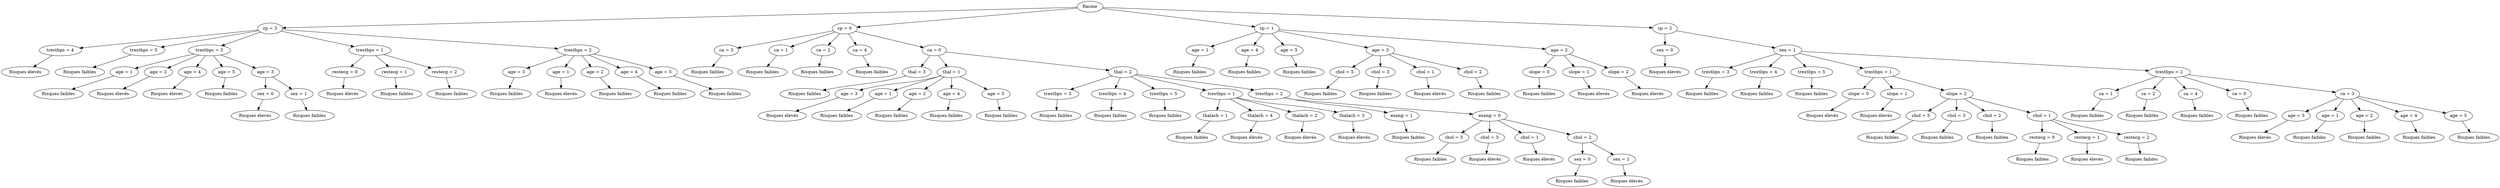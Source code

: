 digraph tree {
    "0x1e737498208" [label="Racine"];
    "0x1e73749b4c8" [label="cp = 3"];
    "0x1e73749b548" [label="trestbps = 4"];
    "0x1e7374a8088" [label="Risques élevés"];
    "0x1e73749b5c8" [label="trestbps = 5"];
    "0x1e7374a8148" [label="Risques faibles"];
    "0x1e73749be88" [label="trestbps = 3"];
    "0x1e73749bf48" [label="age = 1"];
    "0x1e7374a8a08" [label="Risques faibles"];
    "0x1e73749d048" [label="age = 2"];
    "0x1e7374a8b08" [label="Risques élevés"];
    "0x1e73749d108" [label="age = 4"];
    "0x1e7374a8bc8" [label="Risques élevés"];
    "0x1e73749d1c8" [label="age = 5"];
    "0x1e7374a8c88" [label="Risques faibles"];
    "0x1e7374a0688" [label="age = 3"];
    "0x1e7374a0788" [label="sex = 0"];
    "0x1e7374a7f88" [label="Risques élevés"];
    "0x1e7374a0888" [label="sex = 1"];
    "0x1e7374ac088" [label="Risques faibles"];
    "0x1e73749d248" [label="trestbps = 1"];
    "0x1e73749d308" [label="restecg = 0"];
    "0x1e7374a8d88" [label="Risques élevés"];
    "0x1e73749d3c8" [label="restecg = 1"];
    "0x1e7374a8e48" [label="Risques faibles"];
    "0x1e73749d488" [label="restecg = 2"];
    "0x1e7374a8f48" [label="Risques faibles"];
    "0x1e73749d508" [label="trestbps = 2"];
    "0x1e73749d608" [label="age = 3"];
    "0x1e7374a7088" [label="Risques faibles"];
    "0x1e73749d6c8" [label="age = 1"];
    "0x1e7374a7188" [label="Risques élevés"];
    "0x1e73749d788" [label="age = 2"];
    "0x1e7374a7248" [label="Risques faibles"];
    "0x1e73749d848" [label="age = 4"];
    "0x1e7374a7348" [label="Risques faibles"];
    "0x1e73749d908" [label="age = 5"];
    "0x1e7374a7448" [label="Risques faibles"];
    "0x1e73749b688" [label="cp = 0"];
    "0x1e73749b748" [label="ca = 3"];
    "0x1e7374a8248" [label="Risques faibles"];
    "0x1e73749b808" [label="ca = 1"];
    "0x1e7374a8348" [label="Risques faibles"];
    "0x1e73749b8c8" [label="ca = 2"];
    "0x1e7374a8448" [label="Risques faibles"];
    "0x1e73749b988" [label="ca = 4"];
    "0x1e7374a8548" [label="Risques faibles"];
    "0x1e73749da08" [label="ca = 0"];
    "0x1e73749db08" [label="thal = 3"];
    "0x1e7374a7548" [label="Risques faibles"];
    "0x1e7374a0948" [label="thal = 1"];
    "0x1e7374a0a08" [label="age = 3"];
    "0x1e7374ac188" [label="Risques élevés"];
    "0x1e7374a0b08" [label="age = 1"];
    "0x1e7374ac248" [label="Risques faibles"];
    "0x1e7374a0bc8" [label="age = 2"];
    "0x1e7374ac348" [label="Risques faibles"];
    "0x1e7374a0c88" [label="age = 4"];
    "0x1e7374ac448" [label="Risques faibles"];
    "0x1e7374a0d48" [label="age = 5"];
    "0x1e7374ac548" [label="Risques faibles"];
    "0x1e7374a0e48" [label="thal = 2"];
    "0x1e7374a0f08" [label="trestbps = 3"];
    "0x1e7374ac648" [label="Risques faibles"];
    "0x1e7374a2048" [label="trestbps = 4"];
    "0x1e7374ac748" [label="Risques faibles"];
    "0x1e7374a2108" [label="trestbps = 5"];
    "0x1e7374ac848" [label="Risques faibles"];
    "0x1e7374a2888" [label="trestbps = 1"];
    "0x1e7374a2948" [label="thalach = 1"];
    "0x1e7374acec8" [label="Risques faibles"];
    "0x1e7374a2a48" [label="thalach = 4"];
    "0x1e7374acfc8" [label="Risques élevés"];
    "0x1e7374a2b08" [label="thalach = 2"];
    "0x1e7374af0c8" [label="Risques élevés"];
    "0x1e7374a2bc8" [label="thalach = 3"];
    "0x1e7374af188" [label="Risques élevés"];
    "0x1e7374a2c88" [label="trestbps = 2"];
    "0x1e7374a2d88" [label="exang = 1"];
    "0x1e7374af248" [label="Risques faibles"];
    "0x1e7374a5748" [label="exang = 0"];
    "0x1e7374a5808" [label="chol = 5"];
    "0x1e7374afb08" [label="Risques faibles"];
    "0x1e7374a5908" [label="chol = 3"];
    "0x1e7374afc08" [label="Risques élevés"];
    "0x1e7374a59c8" [label="chol = 1"];
    "0x1e7374afcc8" [label="Risques élevés"];
    "0x1e7374a5dc8" [label="chol = 2"];
    "0x1e7374a5e88" [label="sex = 0"];
    "0x1e7374b0088" [label="Risques faibles"];
    "0x1e7374a5f88" [label="sex = 1"];
    "0x1e7374b0188" [label="Risques élevés"];
    "0x1e73749ba48" [label="cp = 1"];
    "0x1e73749bb08" [label="age = 1"];
    "0x1e7374a8648" [label="Risques faibles"];
    "0x1e73749bbc8" [label="age = 4"];
    "0x1e7374a8748" [label="Risques faibles"];
    "0x1e73749bc88" [label="age = 5"];
    "0x1e7374a8848" [label="Risques faibles"];
    "0x1e73749dbc8" [label="age = 3"];
    "0x1e73749dc88" [label="chol = 5"];
    "0x1e7374a7648" [label="Risques faibles"];
    "0x1e73749dd48" [label="chol = 3"];
    "0x1e7374a7748" [label="Risques faibles"];
    "0x1e73749de08" [label="chol = 1"];
    "0x1e7374a7848" [label="Risques élevés"];
    "0x1e73749dec8" [label="chol = 2"];
    "0x1e7374a7908" [label="Risques faibles"];
    "0x1e73749df88" [label="age = 2"];
    "0x1e7374a00c8" [label="slope = 0"];
    "0x1e7374a7a08" [label="Risques faibles"];
    "0x1e7374a01c8" [label="slope = 1"];
    "0x1e7374a7b08" [label="Risques élevés"];
    "0x1e7374a0288" [label="slope = 2"];
    "0x1e7374a7bc8" [label="Risques élevés"];
    "0x1e73749bd48" [label="cp = 2"];
    "0x1e73749be08" [label="sex = 0"];
    "0x1e7374a8948" [label="Risques élevés"];
    "0x1e7374a0348" [label="sex = 1"];
    "0x1e7374a0408" [label="trestbps = 3"];
    "0x1e7374a7c88" [label="Risques faibles"];
    "0x1e7374a0508" [label="trestbps = 4"];
    "0x1e7374a7d88" [label="Risques faibles"];
    "0x1e7374a05c8" [label="trestbps = 5"];
    "0x1e7374a7e88" [label="Risques faibles"];
    "0x1e7374a21c8" [label="trestbps = 1"];
    "0x1e7374a2288" [label="slope = 0"];
    "0x1e7374ac948" [label="Risques élevés"];
    "0x1e7374a2388" [label="slope = 1"];
    "0x1e7374aca08" [label="Risques élevés"];
    "0x1e7374a2e88" [label="slope = 2"];
    "0x1e7374a2f48" [label="chol = 5"];
    "0x1e7374af348" [label="Risques faibles"];
    "0x1e7374a5088" [label="chol = 3"];
    "0x1e7374af448" [label="Risques faibles"];
    "0x1e7374a5148" [label="chol = 2"];
    "0x1e7374af548" [label="Risques faibles"];
    "0x1e7374a5a88" [label="chol = 1"];
    "0x1e7374a5b48" [label="restecg = 0"];
    "0x1e7374afd88" [label="Risques faibles"];
    "0x1e7374a5c48" [label="restecg = 1"];
    "0x1e7374afe88" [label="Risques élevés"];
    "0x1e7374a5d08" [label="restecg = 2"];
    "0x1e7374aff48" [label="Risques faibles"];
    "0x1e7374a2448" [label="trestbps = 2"];
    "0x1e7374a2548" [label="ca = 1"];
    "0x1e7374acac8" [label="Risques faibles"];
    "0x1e7374a2648" [label="ca = 2"];
    "0x1e7374acbc8" [label="Risques faibles"];
    "0x1e7374a2708" [label="ca = 4"];
    "0x1e7374accc8" [label="Risques faibles"];
    "0x1e7374a27c8" [label="ca = 0"];
    "0x1e7374acdc8" [label="Risques faibles"];
    "0x1e7374a5208" [label="ca = 3"];
    "0x1e7374a5308" [label="age = 3"];
    "0x1e7374af648" [label="Risques élevés"];
    "0x1e7374a5408" [label="age = 1"];
    "0x1e7374af708" [label="Risques faibles"];
    "0x1e7374a54c8" [label="age = 2"];
    "0x1e7374af808" [label="Risques faibles"];
    "0x1e7374a5588" [label="age = 4"];
    "0x1e7374af908" [label="Risques faibles"];
    "0x1e7374a5648" [label="age = 5"];
    "0x1e7374afa08" [label="Risques faibles"];
    "0x1e737498208" -> "0x1e73749b4c8";
    "0x1e737498208" -> "0x1e73749b688";
    "0x1e737498208" -> "0x1e73749ba48";
    "0x1e737498208" -> "0x1e73749bd48";
    "0x1e73749b4c8" -> "0x1e73749b548";
    "0x1e73749b4c8" -> "0x1e73749b5c8";
    "0x1e73749b4c8" -> "0x1e73749be88";
    "0x1e73749b4c8" -> "0x1e73749d248";
    "0x1e73749b4c8" -> "0x1e73749d508";
    "0x1e73749b548" -> "0x1e7374a8088";
    "0x1e73749b5c8" -> "0x1e7374a8148";
    "0x1e73749be88" -> "0x1e73749bf48";
    "0x1e73749be88" -> "0x1e73749d048";
    "0x1e73749be88" -> "0x1e73749d108";
    "0x1e73749be88" -> "0x1e73749d1c8";
    "0x1e73749be88" -> "0x1e7374a0688";
    "0x1e73749bf48" -> "0x1e7374a8a08";
    "0x1e73749d048" -> "0x1e7374a8b08";
    "0x1e73749d108" -> "0x1e7374a8bc8";
    "0x1e73749d1c8" -> "0x1e7374a8c88";
    "0x1e7374a0688" -> "0x1e7374a0788";
    "0x1e7374a0688" -> "0x1e7374a0888";
    "0x1e7374a0788" -> "0x1e7374a7f88";
    "0x1e7374a0888" -> "0x1e7374ac088";
    "0x1e73749d248" -> "0x1e73749d308";
    "0x1e73749d248" -> "0x1e73749d3c8";
    "0x1e73749d248" -> "0x1e73749d488";
    "0x1e73749d308" -> "0x1e7374a8d88";
    "0x1e73749d3c8" -> "0x1e7374a8e48";
    "0x1e73749d488" -> "0x1e7374a8f48";
    "0x1e73749d508" -> "0x1e73749d608";
    "0x1e73749d508" -> "0x1e73749d6c8";
    "0x1e73749d508" -> "0x1e73749d788";
    "0x1e73749d508" -> "0x1e73749d848";
    "0x1e73749d508" -> "0x1e73749d908";
    "0x1e73749d608" -> "0x1e7374a7088";
    "0x1e73749d6c8" -> "0x1e7374a7188";
    "0x1e73749d788" -> "0x1e7374a7248";
    "0x1e73749d848" -> "0x1e7374a7348";
    "0x1e73749d908" -> "0x1e7374a7448";
    "0x1e73749b688" -> "0x1e73749b748";
    "0x1e73749b688" -> "0x1e73749b808";
    "0x1e73749b688" -> "0x1e73749b8c8";
    "0x1e73749b688" -> "0x1e73749b988";
    "0x1e73749b688" -> "0x1e73749da08";
    "0x1e73749b748" -> "0x1e7374a8248";
    "0x1e73749b808" -> "0x1e7374a8348";
    "0x1e73749b8c8" -> "0x1e7374a8448";
    "0x1e73749b988" -> "0x1e7374a8548";
    "0x1e73749da08" -> "0x1e73749db08";
    "0x1e73749da08" -> "0x1e7374a0948";
    "0x1e73749da08" -> "0x1e7374a0e48";
    "0x1e73749db08" -> "0x1e7374a7548";
    "0x1e7374a0948" -> "0x1e7374a0a08";
    "0x1e7374a0948" -> "0x1e7374a0b08";
    "0x1e7374a0948" -> "0x1e7374a0bc8";
    "0x1e7374a0948" -> "0x1e7374a0c88";
    "0x1e7374a0948" -> "0x1e7374a0d48";
    "0x1e7374a0a08" -> "0x1e7374ac188";
    "0x1e7374a0b08" -> "0x1e7374ac248";
    "0x1e7374a0bc8" -> "0x1e7374ac348";
    "0x1e7374a0c88" -> "0x1e7374ac448";
    "0x1e7374a0d48" -> "0x1e7374ac548";
    "0x1e7374a0e48" -> "0x1e7374a0f08";
    "0x1e7374a0e48" -> "0x1e7374a2048";
    "0x1e7374a0e48" -> "0x1e7374a2108";
    "0x1e7374a0e48" -> "0x1e7374a2888";
    "0x1e7374a0e48" -> "0x1e7374a2c88";
    "0x1e7374a0f08" -> "0x1e7374ac648";
    "0x1e7374a2048" -> "0x1e7374ac748";
    "0x1e7374a2108" -> "0x1e7374ac848";
    "0x1e7374a2888" -> "0x1e7374a2948";
    "0x1e7374a2888" -> "0x1e7374a2a48";
    "0x1e7374a2888" -> "0x1e7374a2b08";
    "0x1e7374a2888" -> "0x1e7374a2bc8";
    "0x1e7374a2948" -> "0x1e7374acec8";
    "0x1e7374a2a48" -> "0x1e7374acfc8";
    "0x1e7374a2b08" -> "0x1e7374af0c8";
    "0x1e7374a2bc8" -> "0x1e7374af188";
    "0x1e7374a2c88" -> "0x1e7374a2d88";
    "0x1e7374a2c88" -> "0x1e7374a5748";
    "0x1e7374a2d88" -> "0x1e7374af248";
    "0x1e7374a5748" -> "0x1e7374a5808";
    "0x1e7374a5748" -> "0x1e7374a5908";
    "0x1e7374a5748" -> "0x1e7374a59c8";
    "0x1e7374a5748" -> "0x1e7374a5dc8";
    "0x1e7374a5808" -> "0x1e7374afb08";
    "0x1e7374a5908" -> "0x1e7374afc08";
    "0x1e7374a59c8" -> "0x1e7374afcc8";
    "0x1e7374a5dc8" -> "0x1e7374a5e88";
    "0x1e7374a5dc8" -> "0x1e7374a5f88";
    "0x1e7374a5e88" -> "0x1e7374b0088";
    "0x1e7374a5f88" -> "0x1e7374b0188";
    "0x1e73749ba48" -> "0x1e73749bb08";
    "0x1e73749ba48" -> "0x1e73749bbc8";
    "0x1e73749ba48" -> "0x1e73749bc88";
    "0x1e73749ba48" -> "0x1e73749dbc8";
    "0x1e73749ba48" -> "0x1e73749df88";
    "0x1e73749bb08" -> "0x1e7374a8648";
    "0x1e73749bbc8" -> "0x1e7374a8748";
    "0x1e73749bc88" -> "0x1e7374a8848";
    "0x1e73749dbc8" -> "0x1e73749dc88";
    "0x1e73749dbc8" -> "0x1e73749dd48";
    "0x1e73749dbc8" -> "0x1e73749de08";
    "0x1e73749dbc8" -> "0x1e73749dec8";
    "0x1e73749dc88" -> "0x1e7374a7648";
    "0x1e73749dd48" -> "0x1e7374a7748";
    "0x1e73749de08" -> "0x1e7374a7848";
    "0x1e73749dec8" -> "0x1e7374a7908";
    "0x1e73749df88" -> "0x1e7374a00c8";
    "0x1e73749df88" -> "0x1e7374a01c8";
    "0x1e73749df88" -> "0x1e7374a0288";
    "0x1e7374a00c8" -> "0x1e7374a7a08";
    "0x1e7374a01c8" -> "0x1e7374a7b08";
    "0x1e7374a0288" -> "0x1e7374a7bc8";
    "0x1e73749bd48" -> "0x1e73749be08";
    "0x1e73749bd48" -> "0x1e7374a0348";
    "0x1e73749be08" -> "0x1e7374a8948";
    "0x1e7374a0348" -> "0x1e7374a0408";
    "0x1e7374a0348" -> "0x1e7374a0508";
    "0x1e7374a0348" -> "0x1e7374a05c8";
    "0x1e7374a0348" -> "0x1e7374a21c8";
    "0x1e7374a0348" -> "0x1e7374a2448";
    "0x1e7374a0408" -> "0x1e7374a7c88";
    "0x1e7374a0508" -> "0x1e7374a7d88";
    "0x1e7374a05c8" -> "0x1e7374a7e88";
    "0x1e7374a21c8" -> "0x1e7374a2288";
    "0x1e7374a21c8" -> "0x1e7374a2388";
    "0x1e7374a21c8" -> "0x1e7374a2e88";
    "0x1e7374a2288" -> "0x1e7374ac948";
    "0x1e7374a2388" -> "0x1e7374aca08";
    "0x1e7374a2e88" -> "0x1e7374a2f48";
    "0x1e7374a2e88" -> "0x1e7374a5088";
    "0x1e7374a2e88" -> "0x1e7374a5148";
    "0x1e7374a2e88" -> "0x1e7374a5a88";
    "0x1e7374a2f48" -> "0x1e7374af348";
    "0x1e7374a5088" -> "0x1e7374af448";
    "0x1e7374a5148" -> "0x1e7374af548";
    "0x1e7374a5a88" -> "0x1e7374a5b48";
    "0x1e7374a5a88" -> "0x1e7374a5c48";
    "0x1e7374a5a88" -> "0x1e7374a5d08";
    "0x1e7374a5b48" -> "0x1e7374afd88";
    "0x1e7374a5c48" -> "0x1e7374afe88";
    "0x1e7374a5d08" -> "0x1e7374aff48";
    "0x1e7374a2448" -> "0x1e7374a2548";
    "0x1e7374a2448" -> "0x1e7374a2648";
    "0x1e7374a2448" -> "0x1e7374a2708";
    "0x1e7374a2448" -> "0x1e7374a27c8";
    "0x1e7374a2448" -> "0x1e7374a5208";
    "0x1e7374a2548" -> "0x1e7374acac8";
    "0x1e7374a2648" -> "0x1e7374acbc8";
    "0x1e7374a2708" -> "0x1e7374accc8";
    "0x1e7374a27c8" -> "0x1e7374acdc8";
    "0x1e7374a5208" -> "0x1e7374a5308";
    "0x1e7374a5208" -> "0x1e7374a5408";
    "0x1e7374a5208" -> "0x1e7374a54c8";
    "0x1e7374a5208" -> "0x1e7374a5588";
    "0x1e7374a5208" -> "0x1e7374a5648";
    "0x1e7374a5308" -> "0x1e7374af648";
    "0x1e7374a5408" -> "0x1e7374af708";
    "0x1e7374a54c8" -> "0x1e7374af808";
    "0x1e7374a5588" -> "0x1e7374af908";
    "0x1e7374a5648" -> "0x1e7374afa08";
}
